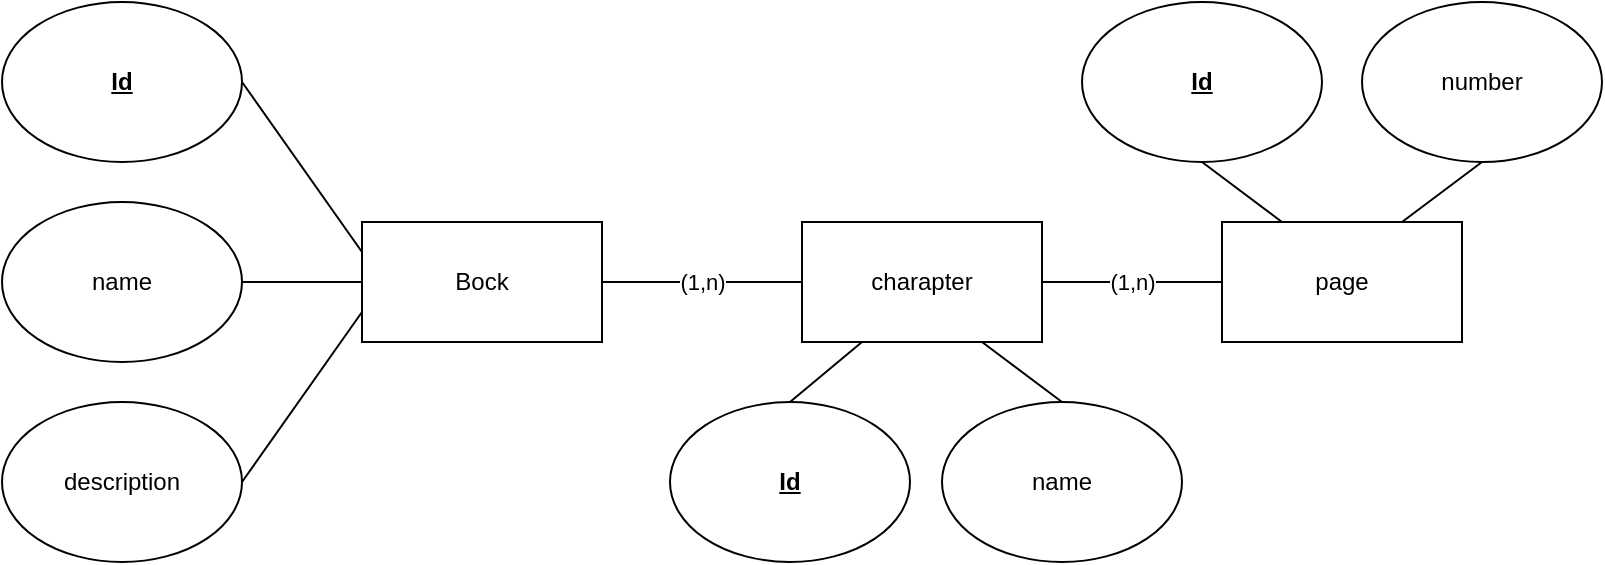 <mxfile version="14.0.1" type="device"><diagram id="Z7iUXgvARoWblZMdX9di" name="Page-1"><mxGraphModel dx="526" dy="428" grid="1" gridSize="10" guides="1" tooltips="1" connect="1" arrows="1" fold="1" page="1" pageScale="1" pageWidth="827" pageHeight="1169" math="0" shadow="0"><root><mxCell id="0"/><mxCell id="1" parent="0"/><mxCell id="bWQxQ68VAcUcOZ0ePDbQ-7" value="(1,n)" style="edgeStyle=none;rounded=0;orthogonalLoop=1;jettySize=auto;html=1;exitX=1;exitY=0.5;exitDx=0;exitDy=0;entryX=0;entryY=0.5;entryDx=0;entryDy=0;endArrow=none;endFill=0;" parent="1" source="bWQxQ68VAcUcOZ0ePDbQ-1" target="bWQxQ68VAcUcOZ0ePDbQ-6" edge="1"><mxGeometry relative="1" as="geometry"/></mxCell><mxCell id="bWQxQ68VAcUcOZ0ePDbQ-1" value="Bock" style="rounded=0;whiteSpace=wrap;html=1;" parent="1" vertex="1"><mxGeometry x="200" y="110" width="120" height="60" as="geometry"/></mxCell><mxCell id="bWQxQ68VAcUcOZ0ePDbQ-4" style="rounded=0;orthogonalLoop=1;jettySize=auto;html=1;exitX=1;exitY=0.5;exitDx=0;exitDy=0;entryX=0;entryY=0.25;entryDx=0;entryDy=0;endArrow=none;endFill=0;" parent="1" source="bWQxQ68VAcUcOZ0ePDbQ-2" target="bWQxQ68VAcUcOZ0ePDbQ-1" edge="1"><mxGeometry relative="1" as="geometry"/></mxCell><mxCell id="bWQxQ68VAcUcOZ0ePDbQ-2" value="&lt;u&gt;&lt;b&gt;Id&lt;/b&gt;&lt;/u&gt;" style="ellipse;whiteSpace=wrap;html=1;" parent="1" vertex="1"><mxGeometry x="20" width="120" height="80" as="geometry"/></mxCell><mxCell id="kdCxxyrP8_Apyvj1AWwm-1" style="rounded=0;orthogonalLoop=1;jettySize=auto;html=1;exitX=1;exitY=0.5;exitDx=0;exitDy=0;endArrow=none;endFill=0;" edge="1" parent="1" source="bWQxQ68VAcUcOZ0ePDbQ-3" target="bWQxQ68VAcUcOZ0ePDbQ-1"><mxGeometry relative="1" as="geometry"/></mxCell><mxCell id="bWQxQ68VAcUcOZ0ePDbQ-3" value="name" style="ellipse;whiteSpace=wrap;html=1;" parent="1" vertex="1"><mxGeometry x="20" y="100" width="120" height="80" as="geometry"/></mxCell><mxCell id="bWQxQ68VAcUcOZ0ePDbQ-6" value="charapter" style="rounded=0;whiteSpace=wrap;html=1;" parent="1" vertex="1"><mxGeometry x="420" y="110" width="120" height="60" as="geometry"/></mxCell><mxCell id="bWQxQ68VAcUcOZ0ePDbQ-9" style="edgeStyle=none;rounded=0;orthogonalLoop=1;jettySize=auto;html=1;exitX=0.5;exitY=0;exitDx=0;exitDy=0;entryX=0.25;entryY=1;entryDx=0;entryDy=0;endArrow=none;endFill=0;" parent="1" source="bWQxQ68VAcUcOZ0ePDbQ-8" target="bWQxQ68VAcUcOZ0ePDbQ-6" edge="1"><mxGeometry relative="1" as="geometry"/></mxCell><mxCell id="bWQxQ68VAcUcOZ0ePDbQ-8" value="&lt;u&gt;&lt;b&gt;Id&lt;/b&gt;&lt;/u&gt;" style="ellipse;whiteSpace=wrap;html=1;" parent="1" vertex="1"><mxGeometry x="354" y="200" width="120" height="80" as="geometry"/></mxCell><mxCell id="bWQxQ68VAcUcOZ0ePDbQ-11" style="edgeStyle=none;rounded=0;orthogonalLoop=1;jettySize=auto;html=1;exitX=0.5;exitY=0;exitDx=0;exitDy=0;entryX=0.75;entryY=1;entryDx=0;entryDy=0;endArrow=none;endFill=0;" parent="1" source="bWQxQ68VAcUcOZ0ePDbQ-10" target="bWQxQ68VAcUcOZ0ePDbQ-6" edge="1"><mxGeometry relative="1" as="geometry"/></mxCell><mxCell id="bWQxQ68VAcUcOZ0ePDbQ-10" value="name" style="ellipse;whiteSpace=wrap;html=1;" parent="1" vertex="1"><mxGeometry x="490" y="200" width="120" height="80" as="geometry"/></mxCell><mxCell id="bWQxQ68VAcUcOZ0ePDbQ-13" value="(1,n)" style="edgeStyle=none;rounded=0;orthogonalLoop=1;jettySize=auto;html=1;exitX=0;exitY=0.5;exitDx=0;exitDy=0;entryX=1;entryY=0.5;entryDx=0;entryDy=0;endArrow=none;endFill=0;" parent="1" source="bWQxQ68VAcUcOZ0ePDbQ-12" target="bWQxQ68VAcUcOZ0ePDbQ-6" edge="1"><mxGeometry relative="1" as="geometry"/></mxCell><mxCell id="bWQxQ68VAcUcOZ0ePDbQ-12" value="page" style="rounded=0;whiteSpace=wrap;html=1;" parent="1" vertex="1"><mxGeometry x="630" y="110" width="120" height="60" as="geometry"/></mxCell><mxCell id="bWQxQ68VAcUcOZ0ePDbQ-16" style="edgeStyle=none;rounded=0;orthogonalLoop=1;jettySize=auto;html=1;exitX=0.5;exitY=1;exitDx=0;exitDy=0;entryX=0.25;entryY=0;entryDx=0;entryDy=0;endArrow=none;endFill=0;" parent="1" source="bWQxQ68VAcUcOZ0ePDbQ-14" target="bWQxQ68VAcUcOZ0ePDbQ-12" edge="1"><mxGeometry relative="1" as="geometry"/></mxCell><mxCell id="bWQxQ68VAcUcOZ0ePDbQ-14" value="&lt;u&gt;&lt;b&gt;Id&lt;/b&gt;&lt;/u&gt;" style="ellipse;whiteSpace=wrap;html=1;" parent="1" vertex="1"><mxGeometry x="560" width="120" height="80" as="geometry"/></mxCell><mxCell id="bWQxQ68VAcUcOZ0ePDbQ-18" style="edgeStyle=none;rounded=0;orthogonalLoop=1;jettySize=auto;html=1;exitX=0.5;exitY=1;exitDx=0;exitDy=0;entryX=0.75;entryY=0;entryDx=0;entryDy=0;endArrow=none;endFill=0;" parent="1" source="bWQxQ68VAcUcOZ0ePDbQ-17" target="bWQxQ68VAcUcOZ0ePDbQ-12" edge="1"><mxGeometry relative="1" as="geometry"/></mxCell><mxCell id="bWQxQ68VAcUcOZ0ePDbQ-17" value="number" style="ellipse;whiteSpace=wrap;html=1;" parent="1" vertex="1"><mxGeometry x="700" width="120" height="80" as="geometry"/></mxCell><mxCell id="kdCxxyrP8_Apyvj1AWwm-3" style="edgeStyle=none;rounded=0;orthogonalLoop=1;jettySize=auto;html=1;exitX=1;exitY=0.5;exitDx=0;exitDy=0;entryX=0;entryY=0.75;entryDx=0;entryDy=0;endArrow=none;endFill=0;" edge="1" parent="1" source="kdCxxyrP8_Apyvj1AWwm-2" target="bWQxQ68VAcUcOZ0ePDbQ-1"><mxGeometry relative="1" as="geometry"/></mxCell><mxCell id="kdCxxyrP8_Apyvj1AWwm-2" value="description" style="ellipse;whiteSpace=wrap;html=1;" vertex="1" parent="1"><mxGeometry x="20" y="200" width="120" height="80" as="geometry"/></mxCell></root></mxGraphModel></diagram></mxfile>